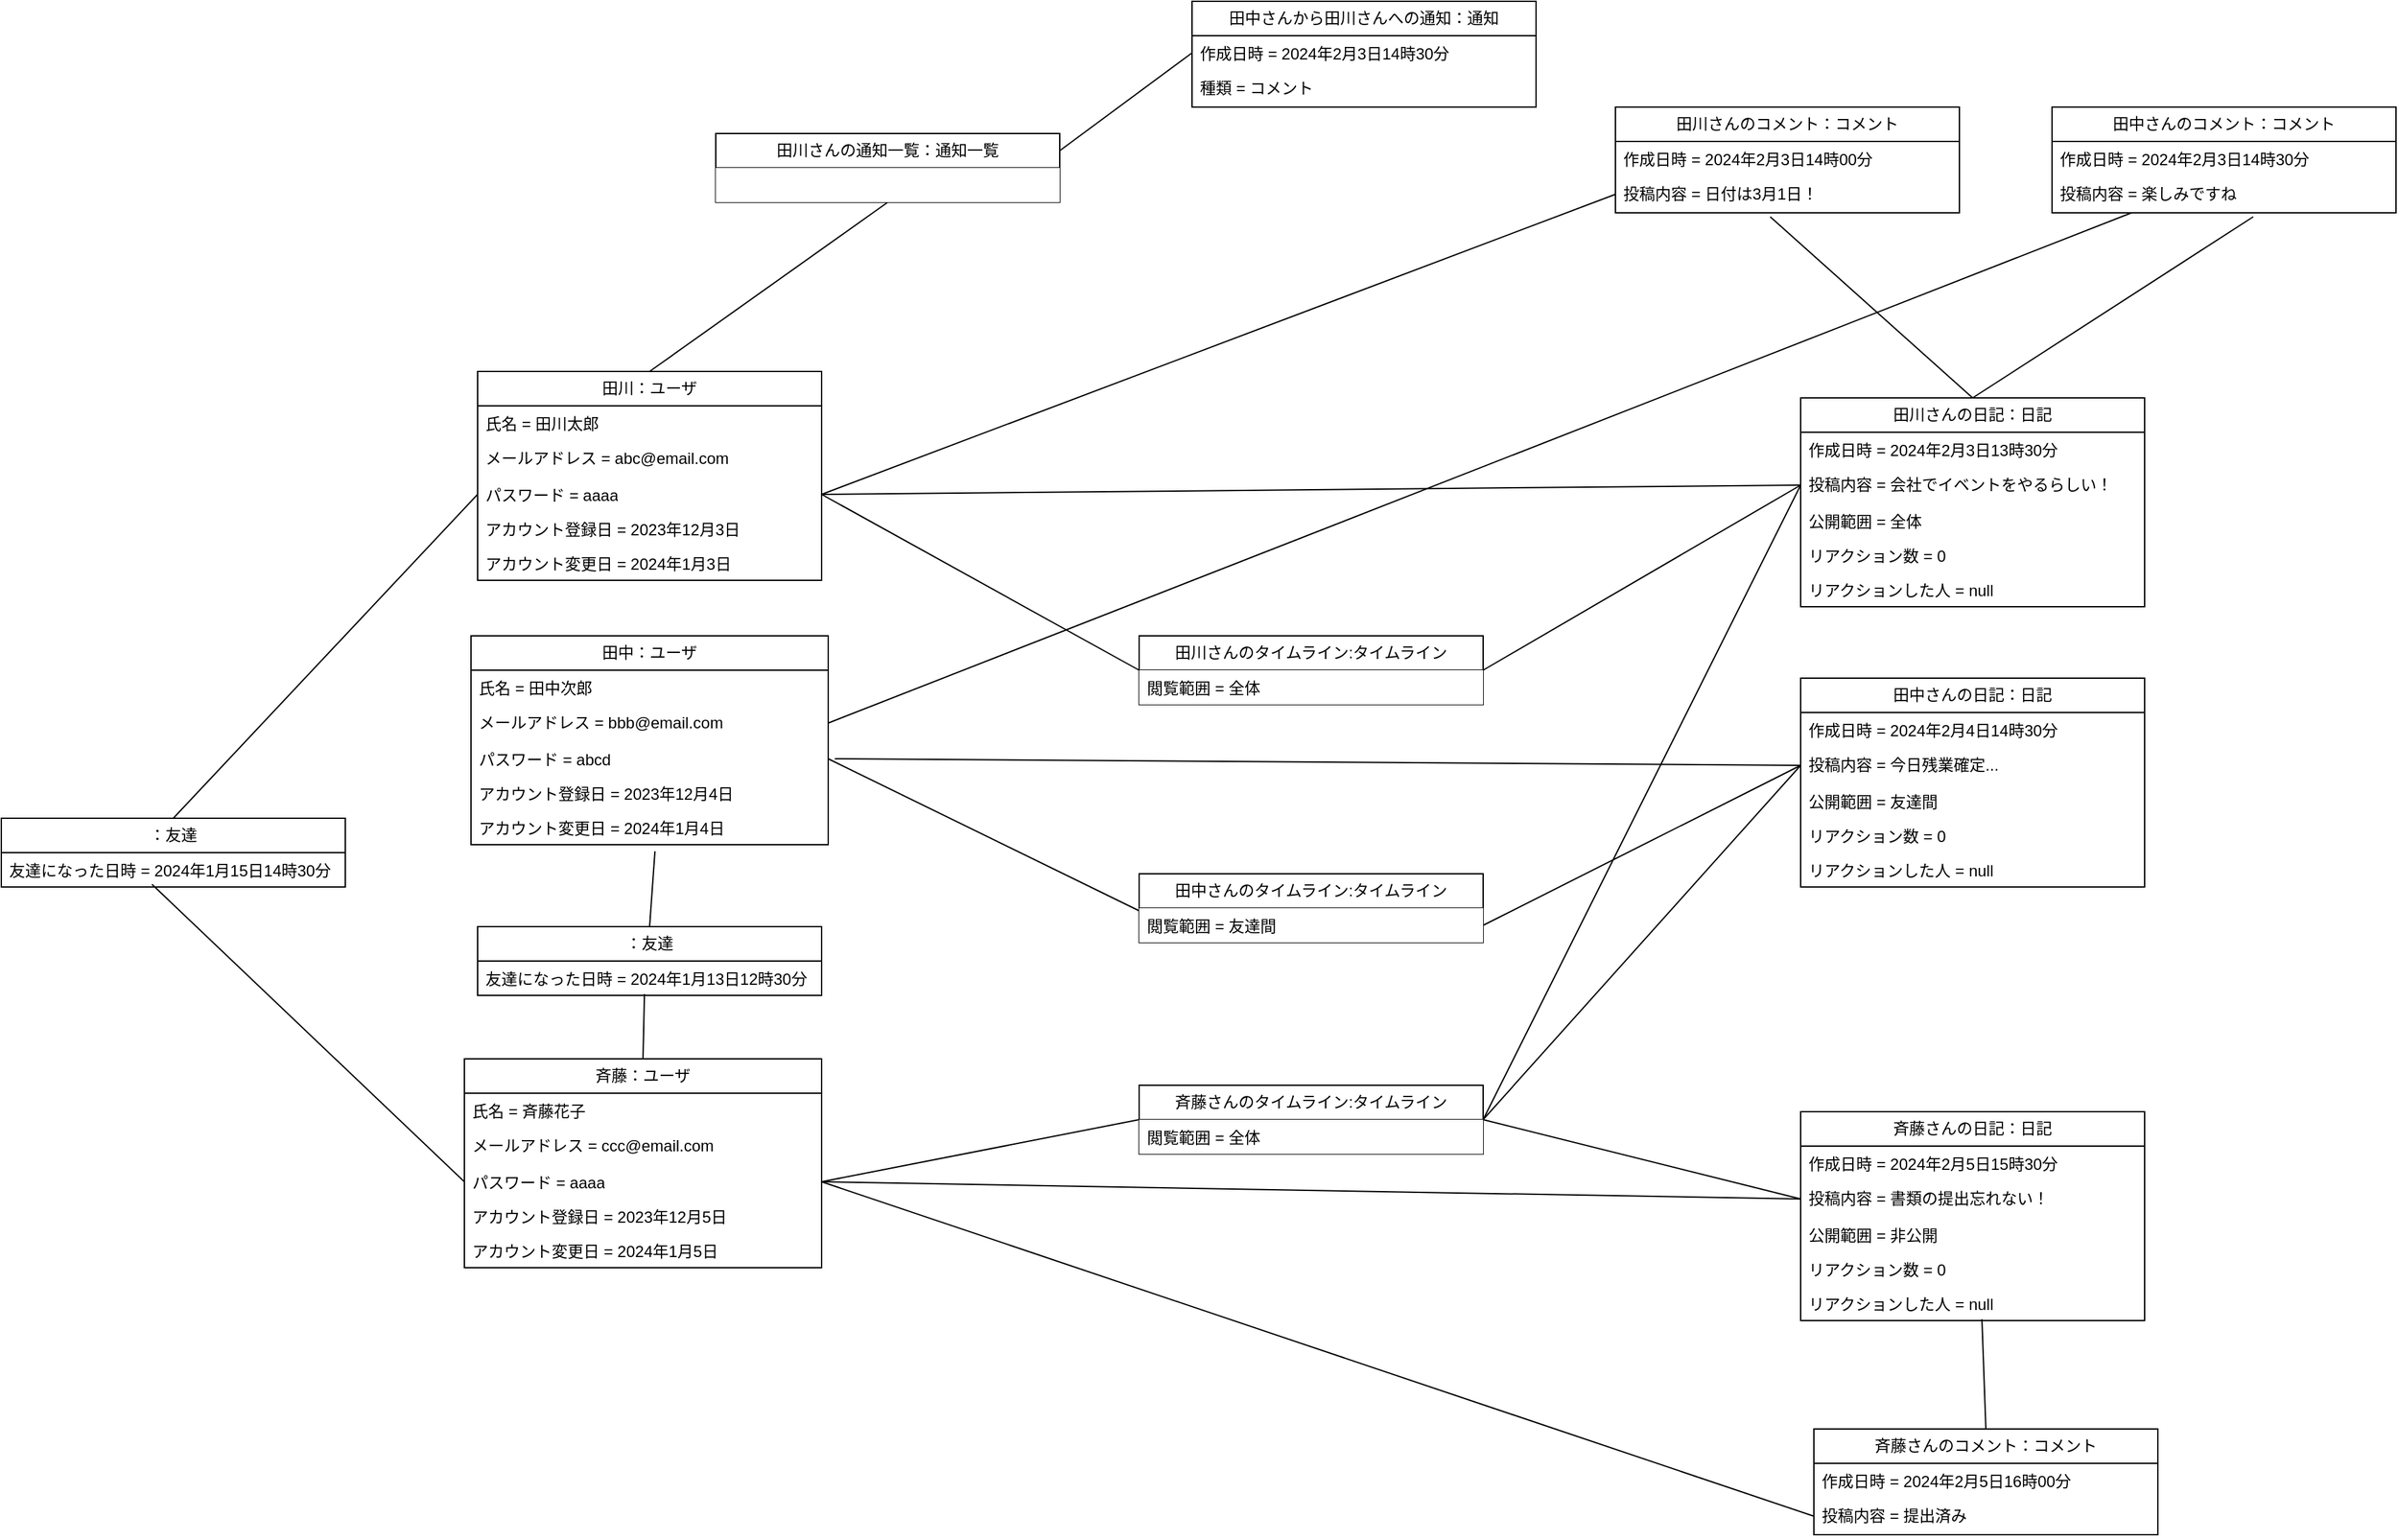 <mxfile version="22.1.21" type="device">
  <diagram name="ページ1" id="kF2DnnwxLdY34Rmvxa2c">
    <mxGraphModel dx="2234" dy="1541" grid="1" gridSize="10" guides="1" tooltips="1" connect="1" arrows="1" fold="1" page="0" pageScale="1" pageWidth="827" pageHeight="1169" math="0" shadow="0">
      <root>
        <mxCell id="0" />
        <mxCell id="1" parent="0" />
        <mxCell id="2xDXSOiU6W4gctT_W5Wa-19" value="田川：ユーザ" style="swimlane;fontStyle=0;childLayout=stackLayout;horizontal=1;startSize=26;fillColor=none;horizontalStack=0;resizeParent=1;resizeParentMax=0;resizeLast=0;collapsible=1;marginBottom=0;whiteSpace=wrap;html=1;" parent="1" vertex="1">
          <mxGeometry x="-100" y="-240" width="260" height="158" as="geometry" />
        </mxCell>
        <mxCell id="2xDXSOiU6W4gctT_W5Wa-20" value="氏名 = 田川太郎" style="text;strokeColor=none;fillColor=none;align=left;verticalAlign=top;spacingLeft=4;spacingRight=4;overflow=hidden;rotatable=0;points=[[0,0.5],[1,0.5]];portConstraint=eastwest;whiteSpace=wrap;html=1;" parent="2xDXSOiU6W4gctT_W5Wa-19" vertex="1">
          <mxGeometry y="26" width="260" height="26" as="geometry" />
        </mxCell>
        <mxCell id="2xDXSOiU6W4gctT_W5Wa-21" value="メールアドレス = abc@email.com" style="text;strokeColor=none;fillColor=none;align=left;verticalAlign=top;spacingLeft=4;spacingRight=4;overflow=hidden;rotatable=0;points=[[0,0.5],[1,0.5]];portConstraint=eastwest;whiteSpace=wrap;html=1;" parent="2xDXSOiU6W4gctT_W5Wa-19" vertex="1">
          <mxGeometry y="52" width="260" height="28" as="geometry" />
        </mxCell>
        <mxCell id="2xDXSOiU6W4gctT_W5Wa-22" value="パスワード = aaaa" style="text;strokeColor=none;fillColor=none;align=left;verticalAlign=top;spacingLeft=4;spacingRight=4;overflow=hidden;rotatable=0;points=[[0,0.5],[1,0.5]];portConstraint=eastwest;whiteSpace=wrap;html=1;" parent="2xDXSOiU6W4gctT_W5Wa-19" vertex="1">
          <mxGeometry y="80" width="260" height="26" as="geometry" />
        </mxCell>
        <mxCell id="2xDXSOiU6W4gctT_W5Wa-23" value="アカウント登録日 = 2023年12月3日" style="text;strokeColor=none;fillColor=none;align=left;verticalAlign=top;spacingLeft=4;spacingRight=4;overflow=hidden;rotatable=0;points=[[0,0.5],[1,0.5]];portConstraint=eastwest;whiteSpace=wrap;html=1;" parent="2xDXSOiU6W4gctT_W5Wa-19" vertex="1">
          <mxGeometry y="106" width="260" height="26" as="geometry" />
        </mxCell>
        <mxCell id="2xDXSOiU6W4gctT_W5Wa-24" value="アカウント変更日 = 2024年1月3日" style="text;strokeColor=none;fillColor=none;align=left;verticalAlign=top;spacingLeft=4;spacingRight=4;overflow=hidden;rotatable=0;points=[[0,0.5],[1,0.5]];portConstraint=eastwest;whiteSpace=wrap;html=1;" parent="2xDXSOiU6W4gctT_W5Wa-19" vertex="1">
          <mxGeometry y="132" width="260" height="26" as="geometry" />
        </mxCell>
        <mxCell id="2xDXSOiU6W4gctT_W5Wa-25" value="田中：ユーザ" style="swimlane;fontStyle=0;childLayout=stackLayout;horizontal=1;startSize=26;fillColor=none;horizontalStack=0;resizeParent=1;resizeParentMax=0;resizeLast=0;collapsible=1;marginBottom=0;whiteSpace=wrap;html=1;" parent="1" vertex="1">
          <mxGeometry x="-105" y="-40" width="270" height="158" as="geometry" />
        </mxCell>
        <mxCell id="2xDXSOiU6W4gctT_W5Wa-26" value="氏名 = 田中次郎" style="text;strokeColor=none;fillColor=none;align=left;verticalAlign=top;spacingLeft=4;spacingRight=4;overflow=hidden;rotatable=0;points=[[0,0.5],[1,0.5]];portConstraint=eastwest;whiteSpace=wrap;html=1;" parent="2xDXSOiU6W4gctT_W5Wa-25" vertex="1">
          <mxGeometry y="26" width="270" height="26" as="geometry" />
        </mxCell>
        <mxCell id="2xDXSOiU6W4gctT_W5Wa-27" value="メールアドレス = bbb@email.com" style="text;strokeColor=none;fillColor=none;align=left;verticalAlign=top;spacingLeft=4;spacingRight=4;overflow=hidden;rotatable=0;points=[[0,0.5],[1,0.5]];portConstraint=eastwest;whiteSpace=wrap;html=1;" parent="2xDXSOiU6W4gctT_W5Wa-25" vertex="1">
          <mxGeometry y="52" width="270" height="28" as="geometry" />
        </mxCell>
        <mxCell id="2xDXSOiU6W4gctT_W5Wa-28" value="パスワード = abcd" style="text;strokeColor=none;fillColor=none;align=left;verticalAlign=top;spacingLeft=4;spacingRight=4;overflow=hidden;rotatable=0;points=[[0,0.5],[1,0.5]];portConstraint=eastwest;whiteSpace=wrap;html=1;" parent="2xDXSOiU6W4gctT_W5Wa-25" vertex="1">
          <mxGeometry y="80" width="270" height="26" as="geometry" />
        </mxCell>
        <mxCell id="2xDXSOiU6W4gctT_W5Wa-29" value="アカウント登録日 = 2023年12月4日" style="text;strokeColor=none;fillColor=none;align=left;verticalAlign=top;spacingLeft=4;spacingRight=4;overflow=hidden;rotatable=0;points=[[0,0.5],[1,0.5]];portConstraint=eastwest;whiteSpace=wrap;html=1;" parent="2xDXSOiU6W4gctT_W5Wa-25" vertex="1">
          <mxGeometry y="106" width="270" height="26" as="geometry" />
        </mxCell>
        <mxCell id="2xDXSOiU6W4gctT_W5Wa-30" value="アカウント変更日 = 2024年1月4日" style="text;strokeColor=none;fillColor=none;align=left;verticalAlign=top;spacingLeft=4;spacingRight=4;overflow=hidden;rotatable=0;points=[[0,0.5],[1,0.5]];portConstraint=eastwest;whiteSpace=wrap;html=1;" parent="2xDXSOiU6W4gctT_W5Wa-25" vertex="1">
          <mxGeometry y="132" width="270" height="26" as="geometry" />
        </mxCell>
        <mxCell id="2xDXSOiU6W4gctT_W5Wa-31" value="斉藤：ユーザ" style="swimlane;fontStyle=0;childLayout=stackLayout;horizontal=1;startSize=26;fillColor=none;horizontalStack=0;resizeParent=1;resizeParentMax=0;resizeLast=0;collapsible=1;marginBottom=0;whiteSpace=wrap;html=1;" parent="1" vertex="1">
          <mxGeometry x="-110" y="280" width="270" height="158" as="geometry" />
        </mxCell>
        <mxCell id="2xDXSOiU6W4gctT_W5Wa-32" value="氏名 = 斉藤花子" style="text;strokeColor=none;fillColor=none;align=left;verticalAlign=top;spacingLeft=4;spacingRight=4;overflow=hidden;rotatable=0;points=[[0,0.5],[1,0.5]];portConstraint=eastwest;whiteSpace=wrap;html=1;" parent="2xDXSOiU6W4gctT_W5Wa-31" vertex="1">
          <mxGeometry y="26" width="270" height="26" as="geometry" />
        </mxCell>
        <mxCell id="2xDXSOiU6W4gctT_W5Wa-33" value="メールアドレス = ccc@email.com" style="text;strokeColor=none;fillColor=none;align=left;verticalAlign=top;spacingLeft=4;spacingRight=4;overflow=hidden;rotatable=0;points=[[0,0.5],[1,0.5]];portConstraint=eastwest;whiteSpace=wrap;html=1;" parent="2xDXSOiU6W4gctT_W5Wa-31" vertex="1">
          <mxGeometry y="52" width="270" height="28" as="geometry" />
        </mxCell>
        <mxCell id="2xDXSOiU6W4gctT_W5Wa-34" value="パスワード = aaaa" style="text;strokeColor=none;fillColor=none;align=left;verticalAlign=top;spacingLeft=4;spacingRight=4;overflow=hidden;rotatable=0;points=[[0,0.5],[1,0.5]];portConstraint=eastwest;whiteSpace=wrap;html=1;" parent="2xDXSOiU6W4gctT_W5Wa-31" vertex="1">
          <mxGeometry y="80" width="270" height="26" as="geometry" />
        </mxCell>
        <mxCell id="2xDXSOiU6W4gctT_W5Wa-35" value="アカウント登録日 = 2023年12月5日" style="text;strokeColor=none;fillColor=none;align=left;verticalAlign=top;spacingLeft=4;spacingRight=4;overflow=hidden;rotatable=0;points=[[0,0.5],[1,0.5]];portConstraint=eastwest;whiteSpace=wrap;html=1;" parent="2xDXSOiU6W4gctT_W5Wa-31" vertex="1">
          <mxGeometry y="106" width="270" height="26" as="geometry" />
        </mxCell>
        <mxCell id="2xDXSOiU6W4gctT_W5Wa-36" value="アカウント変更日 = 2024年1月5日" style="text;strokeColor=none;fillColor=none;align=left;verticalAlign=top;spacingLeft=4;spacingRight=4;overflow=hidden;rotatable=0;points=[[0,0.5],[1,0.5]];portConstraint=eastwest;whiteSpace=wrap;html=1;" parent="2xDXSOiU6W4gctT_W5Wa-31" vertex="1">
          <mxGeometry y="132" width="270" height="26" as="geometry" />
        </mxCell>
        <mxCell id="2xDXSOiU6W4gctT_W5Wa-37" value="田川さんの日記：日記" style="swimlane;fontStyle=0;childLayout=stackLayout;horizontal=1;startSize=26;fillColor=none;horizontalStack=0;resizeParent=1;resizeParentMax=0;resizeLast=0;collapsible=1;marginBottom=0;whiteSpace=wrap;html=1;" parent="1" vertex="1">
          <mxGeometry x="900" y="-220" width="260" height="158" as="geometry" />
        </mxCell>
        <mxCell id="2xDXSOiU6W4gctT_W5Wa-38" value="作成日時 =&amp;nbsp;2024年2月3日13時30分" style="text;strokeColor=none;fillColor=none;align=left;verticalAlign=top;spacingLeft=4;spacingRight=4;overflow=hidden;rotatable=0;points=[[0,0.5],[1,0.5]];portConstraint=eastwest;whiteSpace=wrap;html=1;" parent="2xDXSOiU6W4gctT_W5Wa-37" vertex="1">
          <mxGeometry y="26" width="260" height="26" as="geometry" />
        </mxCell>
        <mxCell id="2xDXSOiU6W4gctT_W5Wa-39" value="投稿内容 =&amp;nbsp;会社でイベントをやるらしい！" style="text;strokeColor=none;fillColor=none;align=left;verticalAlign=top;spacingLeft=4;spacingRight=4;overflow=hidden;rotatable=0;points=[[0,0.5],[1,0.5]];portConstraint=eastwest;whiteSpace=wrap;html=1;" parent="2xDXSOiU6W4gctT_W5Wa-37" vertex="1">
          <mxGeometry y="52" width="260" height="28" as="geometry" />
        </mxCell>
        <mxCell id="2xDXSOiU6W4gctT_W5Wa-40" value="公開範囲 = 全体" style="text;strokeColor=none;fillColor=none;align=left;verticalAlign=top;spacingLeft=4;spacingRight=4;overflow=hidden;rotatable=0;points=[[0,0.5],[1,0.5]];portConstraint=eastwest;whiteSpace=wrap;html=1;" parent="2xDXSOiU6W4gctT_W5Wa-37" vertex="1">
          <mxGeometry y="80" width="260" height="26" as="geometry" />
        </mxCell>
        <mxCell id="_JzRn4TrgBJhG6hMjxWI-5" value="リアクション数 = 0" style="text;strokeColor=none;fillColor=none;align=left;verticalAlign=top;spacingLeft=4;spacingRight=4;overflow=hidden;rotatable=0;points=[[0,0.5],[1,0.5]];portConstraint=eastwest;whiteSpace=wrap;html=1;" parent="2xDXSOiU6W4gctT_W5Wa-37" vertex="1">
          <mxGeometry y="106" width="260" height="26" as="geometry" />
        </mxCell>
        <mxCell id="_JzRn4TrgBJhG6hMjxWI-6" value="リアクションした人 = null" style="text;strokeColor=none;fillColor=none;align=left;verticalAlign=top;spacingLeft=4;spacingRight=4;overflow=hidden;rotatable=0;points=[[0,0.5],[1,0.5]];portConstraint=eastwest;whiteSpace=wrap;html=1;" parent="2xDXSOiU6W4gctT_W5Wa-37" vertex="1">
          <mxGeometry y="132" width="260" height="26" as="geometry" />
        </mxCell>
        <mxCell id="2xDXSOiU6W4gctT_W5Wa-41" value="田中さんの日記：日記" style="swimlane;fontStyle=0;childLayout=stackLayout;horizontal=1;startSize=26;fillColor=none;horizontalStack=0;resizeParent=1;resizeParentMax=0;resizeLast=0;collapsible=1;marginBottom=0;whiteSpace=wrap;html=1;" parent="1" vertex="1">
          <mxGeometry x="900" y="-8" width="260" height="158" as="geometry" />
        </mxCell>
        <mxCell id="2xDXSOiU6W4gctT_W5Wa-42" value="作成日時 =&amp;nbsp;2024年2月4日14時30分" style="text;strokeColor=none;fillColor=none;align=left;verticalAlign=top;spacingLeft=4;spacingRight=4;overflow=hidden;rotatable=0;points=[[0,0.5],[1,0.5]];portConstraint=eastwest;whiteSpace=wrap;html=1;" parent="2xDXSOiU6W4gctT_W5Wa-41" vertex="1">
          <mxGeometry y="26" width="260" height="26" as="geometry" />
        </mxCell>
        <mxCell id="2xDXSOiU6W4gctT_W5Wa-43" value="投稿内容 =&amp;nbsp;今日残業確定..." style="text;strokeColor=none;fillColor=none;align=left;verticalAlign=top;spacingLeft=4;spacingRight=4;overflow=hidden;rotatable=0;points=[[0,0.5],[1,0.5]];portConstraint=eastwest;whiteSpace=wrap;html=1;" parent="2xDXSOiU6W4gctT_W5Wa-41" vertex="1">
          <mxGeometry y="52" width="260" height="28" as="geometry" />
        </mxCell>
        <mxCell id="2xDXSOiU6W4gctT_W5Wa-44" value="公開範囲 = 友達間" style="text;strokeColor=none;fillColor=none;align=left;verticalAlign=top;spacingLeft=4;spacingRight=4;overflow=hidden;rotatable=0;points=[[0,0.5],[1,0.5]];portConstraint=eastwest;whiteSpace=wrap;html=1;" parent="2xDXSOiU6W4gctT_W5Wa-41" vertex="1">
          <mxGeometry y="80" width="260" height="26" as="geometry" />
        </mxCell>
        <mxCell id="_JzRn4TrgBJhG6hMjxWI-9" value="リアクション数 = 0" style="text;strokeColor=none;fillColor=none;align=left;verticalAlign=top;spacingLeft=4;spacingRight=4;overflow=hidden;rotatable=0;points=[[0,0.5],[1,0.5]];portConstraint=eastwest;whiteSpace=wrap;html=1;" parent="2xDXSOiU6W4gctT_W5Wa-41" vertex="1">
          <mxGeometry y="106" width="260" height="26" as="geometry" />
        </mxCell>
        <mxCell id="_JzRn4TrgBJhG6hMjxWI-10" value="リアクションした人 = null" style="text;strokeColor=none;fillColor=none;align=left;verticalAlign=top;spacingLeft=4;spacingRight=4;overflow=hidden;rotatable=0;points=[[0,0.5],[1,0.5]];portConstraint=eastwest;whiteSpace=wrap;html=1;" parent="2xDXSOiU6W4gctT_W5Wa-41" vertex="1">
          <mxGeometry y="132" width="260" height="26" as="geometry" />
        </mxCell>
        <mxCell id="2xDXSOiU6W4gctT_W5Wa-45" value="斉藤さんの日記：日記" style="swimlane;fontStyle=0;childLayout=stackLayout;horizontal=1;startSize=26;fillColor=none;horizontalStack=0;resizeParent=1;resizeParentMax=0;resizeLast=0;collapsible=1;marginBottom=0;whiteSpace=wrap;html=1;" parent="1" vertex="1">
          <mxGeometry x="900" y="320" width="260" height="158" as="geometry" />
        </mxCell>
        <mxCell id="2xDXSOiU6W4gctT_W5Wa-46" value="作成日時 =&amp;nbsp;2024年2月5日15時30分" style="text;strokeColor=none;fillColor=none;align=left;verticalAlign=top;spacingLeft=4;spacingRight=4;overflow=hidden;rotatable=0;points=[[0,0.5],[1,0.5]];portConstraint=eastwest;whiteSpace=wrap;html=1;" parent="2xDXSOiU6W4gctT_W5Wa-45" vertex="1">
          <mxGeometry y="26" width="260" height="26" as="geometry" />
        </mxCell>
        <mxCell id="2xDXSOiU6W4gctT_W5Wa-47" value="投稿内容 =&amp;nbsp;書類の提出忘れない！" style="text;strokeColor=none;fillColor=none;align=left;verticalAlign=top;spacingLeft=4;spacingRight=4;overflow=hidden;rotatable=0;points=[[0,0.5],[1,0.5]];portConstraint=eastwest;whiteSpace=wrap;html=1;" parent="2xDXSOiU6W4gctT_W5Wa-45" vertex="1">
          <mxGeometry y="52" width="260" height="28" as="geometry" />
        </mxCell>
        <mxCell id="2xDXSOiU6W4gctT_W5Wa-48" value="公開範囲 = 非公開" style="text;strokeColor=none;fillColor=none;align=left;verticalAlign=top;spacingLeft=4;spacingRight=4;overflow=hidden;rotatable=0;points=[[0,0.5],[1,0.5]];portConstraint=eastwest;whiteSpace=wrap;html=1;" parent="2xDXSOiU6W4gctT_W5Wa-45" vertex="1">
          <mxGeometry y="80" width="260" height="26" as="geometry" />
        </mxCell>
        <mxCell id="_JzRn4TrgBJhG6hMjxWI-7" value="リアクション数 = 0" style="text;strokeColor=none;fillColor=none;align=left;verticalAlign=top;spacingLeft=4;spacingRight=4;overflow=hidden;rotatable=0;points=[[0,0.5],[1,0.5]];portConstraint=eastwest;whiteSpace=wrap;html=1;" parent="2xDXSOiU6W4gctT_W5Wa-45" vertex="1">
          <mxGeometry y="106" width="260" height="26" as="geometry" />
        </mxCell>
        <mxCell id="_JzRn4TrgBJhG6hMjxWI-8" value="リアクションした人 = null" style="text;strokeColor=none;fillColor=none;align=left;verticalAlign=top;spacingLeft=4;spacingRight=4;overflow=hidden;rotatable=0;points=[[0,0.5],[1,0.5]];portConstraint=eastwest;whiteSpace=wrap;html=1;" parent="2xDXSOiU6W4gctT_W5Wa-45" vertex="1">
          <mxGeometry y="132" width="260" height="26" as="geometry" />
        </mxCell>
        <mxCell id="2xDXSOiU6W4gctT_W5Wa-49" style="edgeStyle=none;curved=1;rounded=0;orthogonalLoop=1;jettySize=auto;html=1;exitX=0;exitY=0.5;exitDx=0;exitDy=0;entryX=1;entryY=0.5;entryDx=0;entryDy=0;fontSize=12;endArrow=none;endFill=0;" parent="1" source="2xDXSOiU6W4gctT_W5Wa-47" target="2xDXSOiU6W4gctT_W5Wa-34" edge="1">
          <mxGeometry relative="1" as="geometry" />
        </mxCell>
        <mxCell id="2xDXSOiU6W4gctT_W5Wa-50" style="edgeStyle=none;curved=1;rounded=0;orthogonalLoop=1;jettySize=auto;html=1;exitX=0;exitY=0.5;exitDx=0;exitDy=0;entryX=1;entryY=0.5;entryDx=0;entryDy=0;fontSize=12;startSize=8;endSize=8;endArrow=none;endFill=0;" parent="1" source="2xDXSOiU6W4gctT_W5Wa-39" target="2xDXSOiU6W4gctT_W5Wa-22" edge="1">
          <mxGeometry relative="1" as="geometry" />
        </mxCell>
        <mxCell id="2xDXSOiU6W4gctT_W5Wa-51" value="：友達" style="swimlane;fontStyle=0;childLayout=stackLayout;horizontal=1;startSize=26;fillColor=none;horizontalStack=0;resizeParent=1;resizeParentMax=0;resizeLast=0;collapsible=1;marginBottom=0;whiteSpace=wrap;html=1;" parent="1" vertex="1">
          <mxGeometry x="-100" y="180" width="260" height="52" as="geometry" />
        </mxCell>
        <mxCell id="2xDXSOiU6W4gctT_W5Wa-52" value="友達になった日時 =&amp;nbsp;2024年1月13日12時30分" style="text;strokeColor=none;fillColor=none;align=left;verticalAlign=top;spacingLeft=4;spacingRight=4;overflow=hidden;rotatable=0;points=[[0,0.5],[1,0.5]];portConstraint=eastwest;whiteSpace=wrap;html=1;" parent="2xDXSOiU6W4gctT_W5Wa-51" vertex="1">
          <mxGeometry y="26" width="260" height="26" as="geometry" />
        </mxCell>
        <mxCell id="2xDXSOiU6W4gctT_W5Wa-53" style="edgeStyle=none;curved=1;rounded=0;orthogonalLoop=1;jettySize=auto;html=1;exitX=0.515;exitY=1.192;exitDx=0;exitDy=0;entryX=0.5;entryY=0;entryDx=0;entryDy=0;fontSize=12;startSize=8;endSize=8;exitPerimeter=0;endArrow=none;endFill=0;" parent="1" source="2xDXSOiU6W4gctT_W5Wa-30" target="2xDXSOiU6W4gctT_W5Wa-51" edge="1">
          <mxGeometry relative="1" as="geometry">
            <mxPoint x="490" y="139" as="targetPoint" />
          </mxGeometry>
        </mxCell>
        <mxCell id="2xDXSOiU6W4gctT_W5Wa-54" style="edgeStyle=none;curved=1;rounded=0;orthogonalLoop=1;jettySize=auto;html=1;exitX=0.5;exitY=0;exitDx=0;exitDy=0;entryX=0.485;entryY=0.962;entryDx=0;entryDy=0;fontSize=12;startSize=8;endSize=8;entryPerimeter=0;endArrow=none;endFill=0;" parent="1" source="2xDXSOiU6W4gctT_W5Wa-31" target="2xDXSOiU6W4gctT_W5Wa-52" edge="1">
          <mxGeometry relative="1" as="geometry">
            <mxPoint x="490" y="139" as="targetPoint" />
          </mxGeometry>
        </mxCell>
        <mxCell id="2xDXSOiU6W4gctT_W5Wa-55" style="edgeStyle=none;curved=1;rounded=0;orthogonalLoop=1;jettySize=auto;html=1;exitX=0;exitY=0.5;exitDx=0;exitDy=0;fontSize=12;startSize=8;endSize=8;endArrow=none;endFill=0;" parent="1" source="2xDXSOiU6W4gctT_W5Wa-43" edge="1">
          <mxGeometry relative="1" as="geometry">
            <mxPoint x="170" y="53" as="targetPoint" />
          </mxGeometry>
        </mxCell>
        <mxCell id="2xDXSOiU6W4gctT_W5Wa-56" style="edgeStyle=none;curved=1;rounded=0;orthogonalLoop=1;jettySize=auto;html=1;exitX=1;exitY=0.5;exitDx=0;exitDy=0;entryX=0;entryY=0.077;entryDx=0;entryDy=0;entryPerimeter=0;fontSize=12;startSize=8;endSize=8;endArrow=none;endFill=0;" parent="1" source="2xDXSOiU6W4gctT_W5Wa-28" target="2xDXSOiU6W4gctT_W5Wa-59" edge="1">
          <mxGeometry relative="1" as="geometry" />
        </mxCell>
        <mxCell id="2xDXSOiU6W4gctT_W5Wa-57" style="edgeStyle=none;curved=1;rounded=0;orthogonalLoop=1;jettySize=auto;html=1;exitX=1;exitY=0.75;exitDx=0;exitDy=0;entryX=0;entryY=0.5;entryDx=0;entryDy=0;fontSize=12;startSize=8;endSize=8;endArrow=none;endFill=0;" parent="1" source="2xDXSOiU6W4gctT_W5Wa-58" target="2xDXSOiU6W4gctT_W5Wa-43" edge="1">
          <mxGeometry relative="1" as="geometry" />
        </mxCell>
        <mxCell id="2xDXSOiU6W4gctT_W5Wa-58" value="田中さんのタイムライン:タイムライン" style="swimlane;fontStyle=0;childLayout=stackLayout;horizontal=1;startSize=26;fillColor=default;horizontalStack=0;resizeParent=1;resizeParentMax=0;resizeLast=0;collapsible=1;marginBottom=0;whiteSpace=wrap;html=1;" parent="1" vertex="1">
          <mxGeometry x="400" y="140" width="260" height="52" as="geometry" />
        </mxCell>
        <mxCell id="2xDXSOiU6W4gctT_W5Wa-59" value="閲覧範囲 = 友達間" style="text;strokeColor=none;fillColor=default;align=left;verticalAlign=top;spacingLeft=4;spacingRight=4;overflow=hidden;rotatable=0;points=[[0,0.5],[1,0.5]];portConstraint=eastwest;whiteSpace=wrap;html=1;" parent="2xDXSOiU6W4gctT_W5Wa-58" vertex="1">
          <mxGeometry y="26" width="260" height="26" as="geometry" />
        </mxCell>
        <mxCell id="2xDXSOiU6W4gctT_W5Wa-60" style="edgeStyle=none;curved=1;rounded=0;orthogonalLoop=1;jettySize=auto;html=1;exitX=1;exitY=0.5;exitDx=0;exitDy=0;entryX=0;entryY=0.5;entryDx=0;entryDy=0;fontSize=12;startSize=8;endSize=8;endArrow=none;endFill=0;" parent="1" source="2xDXSOiU6W4gctT_W5Wa-62" target="2xDXSOiU6W4gctT_W5Wa-39" edge="1">
          <mxGeometry relative="1" as="geometry" />
        </mxCell>
        <mxCell id="2xDXSOiU6W4gctT_W5Wa-61" style="edgeStyle=none;curved=1;rounded=0;orthogonalLoop=1;jettySize=auto;html=1;exitX=0;exitY=0.5;exitDx=0;exitDy=0;entryX=1;entryY=0.5;entryDx=0;entryDy=0;fontSize=12;startSize=8;endSize=8;endArrow=none;endFill=0;" parent="1" source="2xDXSOiU6W4gctT_W5Wa-62" target="2xDXSOiU6W4gctT_W5Wa-22" edge="1">
          <mxGeometry relative="1" as="geometry" />
        </mxCell>
        <mxCell id="2xDXSOiU6W4gctT_W5Wa-62" value="田川さんのタイムライン:タイムライン" style="swimlane;fontStyle=0;childLayout=stackLayout;horizontal=1;startSize=26;fillColor=default;horizontalStack=0;resizeParent=1;resizeParentMax=0;resizeLast=0;collapsible=1;marginBottom=0;whiteSpace=wrap;html=1;" parent="1" vertex="1">
          <mxGeometry x="400" y="-40" width="260" height="52" as="geometry" />
        </mxCell>
        <mxCell id="2xDXSOiU6W4gctT_W5Wa-63" value="閲覧範囲 = 全体" style="text;strokeColor=none;fillColor=default;align=left;verticalAlign=top;spacingLeft=4;spacingRight=4;overflow=hidden;rotatable=0;points=[[0,0.5],[1,0.5]];portConstraint=eastwest;whiteSpace=wrap;html=1;" parent="2xDXSOiU6W4gctT_W5Wa-62" vertex="1">
          <mxGeometry y="26" width="260" height="26" as="geometry" />
        </mxCell>
        <mxCell id="2xDXSOiU6W4gctT_W5Wa-64" style="edgeStyle=none;curved=1;rounded=0;orthogonalLoop=1;jettySize=auto;html=1;exitX=1;exitY=0.5;exitDx=0;exitDy=0;entryX=0;entryY=0.5;entryDx=0;entryDy=0;fontSize=12;startSize=8;endSize=8;endArrow=none;endFill=0;" parent="1" source="2xDXSOiU6W4gctT_W5Wa-68" target="2xDXSOiU6W4gctT_W5Wa-43" edge="1">
          <mxGeometry relative="1" as="geometry" />
        </mxCell>
        <mxCell id="2xDXSOiU6W4gctT_W5Wa-65" style="edgeStyle=none;curved=1;rounded=0;orthogonalLoop=1;jettySize=auto;html=1;exitX=1;exitY=0.5;exitDx=0;exitDy=0;entryX=0;entryY=0.5;entryDx=0;entryDy=0;fontSize=12;startSize=8;endSize=8;endArrow=none;endFill=0;" parent="1" source="2xDXSOiU6W4gctT_W5Wa-68" target="2xDXSOiU6W4gctT_W5Wa-47" edge="1">
          <mxGeometry relative="1" as="geometry" />
        </mxCell>
        <mxCell id="2xDXSOiU6W4gctT_W5Wa-66" style="edgeStyle=none;curved=1;rounded=0;orthogonalLoop=1;jettySize=auto;html=1;exitX=1;exitY=0.5;exitDx=0;exitDy=0;entryX=0;entryY=0.5;entryDx=0;entryDy=0;fontSize=12;startSize=8;endSize=8;endArrow=none;endFill=0;" parent="1" source="2xDXSOiU6W4gctT_W5Wa-68" target="2xDXSOiU6W4gctT_W5Wa-39" edge="1">
          <mxGeometry relative="1" as="geometry" />
        </mxCell>
        <mxCell id="2xDXSOiU6W4gctT_W5Wa-67" style="edgeStyle=none;curved=1;rounded=0;orthogonalLoop=1;jettySize=auto;html=1;exitX=0;exitY=0.5;exitDx=0;exitDy=0;entryX=1;entryY=0.5;entryDx=0;entryDy=0;fontSize=12;startSize=8;endSize=8;endArrow=none;endFill=0;" parent="1" source="2xDXSOiU6W4gctT_W5Wa-68" target="2xDXSOiU6W4gctT_W5Wa-34" edge="1">
          <mxGeometry relative="1" as="geometry" />
        </mxCell>
        <mxCell id="2xDXSOiU6W4gctT_W5Wa-68" value="斉藤さんのタイムライン:タイムライン" style="swimlane;fontStyle=0;childLayout=stackLayout;horizontal=1;startSize=26;fillColor=default;horizontalStack=0;resizeParent=1;resizeParentMax=0;resizeLast=0;collapsible=1;marginBottom=0;whiteSpace=wrap;html=1;" parent="1" vertex="1">
          <mxGeometry x="400" y="300" width="260" height="52" as="geometry" />
        </mxCell>
        <mxCell id="2xDXSOiU6W4gctT_W5Wa-69" value="閲覧範囲 = 全体" style="text;strokeColor=none;fillColor=default;align=left;verticalAlign=top;spacingLeft=4;spacingRight=4;overflow=hidden;rotatable=0;points=[[0,0.5],[1,0.5]];portConstraint=eastwest;whiteSpace=wrap;html=1;" parent="2xDXSOiU6W4gctT_W5Wa-68" vertex="1">
          <mxGeometry y="26" width="260" height="26" as="geometry" />
        </mxCell>
        <mxCell id="2xDXSOiU6W4gctT_W5Wa-70" value="田川さんのコメント：コメント" style="swimlane;fontStyle=0;childLayout=stackLayout;horizontal=1;startSize=26;fillColor=none;horizontalStack=0;resizeParent=1;resizeParentMax=0;resizeLast=0;collapsible=1;marginBottom=0;whiteSpace=wrap;html=1;" parent="1" vertex="1">
          <mxGeometry x="760" y="-440" width="260" height="80" as="geometry" />
        </mxCell>
        <mxCell id="2xDXSOiU6W4gctT_W5Wa-71" value="作成日時 =&amp;nbsp;2024年2月3日14時00分" style="text;strokeColor=none;fillColor=none;align=left;verticalAlign=top;spacingLeft=4;spacingRight=4;overflow=hidden;rotatable=0;points=[[0,0.5],[1,0.5]];portConstraint=eastwest;whiteSpace=wrap;html=1;" parent="2xDXSOiU6W4gctT_W5Wa-70" vertex="1">
          <mxGeometry y="26" width="260" height="26" as="geometry" />
        </mxCell>
        <mxCell id="2xDXSOiU6W4gctT_W5Wa-72" value="投稿内容 = 日付は3月1日！" style="text;strokeColor=none;fillColor=none;align=left;verticalAlign=top;spacingLeft=4;spacingRight=4;overflow=hidden;rotatable=0;points=[[0,0.5],[1,0.5]];portConstraint=eastwest;whiteSpace=wrap;html=1;" parent="2xDXSOiU6W4gctT_W5Wa-70" vertex="1">
          <mxGeometry y="52" width="260" height="28" as="geometry" />
        </mxCell>
        <mxCell id="2xDXSOiU6W4gctT_W5Wa-74" style="edgeStyle=none;curved=1;rounded=0;orthogonalLoop=1;jettySize=auto;html=1;exitX=0.5;exitY=0;exitDx=0;exitDy=0;entryX=0.45;entryY=1.107;entryDx=0;entryDy=0;entryPerimeter=0;fontSize=12;startSize=8;endSize=8;endArrow=none;endFill=0;" parent="1" source="2xDXSOiU6W4gctT_W5Wa-37" target="2xDXSOiU6W4gctT_W5Wa-72" edge="1">
          <mxGeometry relative="1" as="geometry">
            <mxPoint x="881.68" y="-333.376" as="targetPoint" />
          </mxGeometry>
        </mxCell>
        <mxCell id="2xDXSOiU6W4gctT_W5Wa-75" value="田中さんのコメント：コメント" style="swimlane;fontStyle=0;childLayout=stackLayout;horizontal=1;startSize=26;fillColor=none;horizontalStack=0;resizeParent=1;resizeParentMax=0;resizeLast=0;collapsible=1;marginBottom=0;whiteSpace=wrap;html=1;" parent="1" vertex="1">
          <mxGeometry x="1090" y="-440" width="260" height="80" as="geometry" />
        </mxCell>
        <mxCell id="2xDXSOiU6W4gctT_W5Wa-76" value="作成日時 =&amp;nbsp;2024年2月3日14時30分" style="text;strokeColor=none;fillColor=none;align=left;verticalAlign=top;spacingLeft=4;spacingRight=4;overflow=hidden;rotatable=0;points=[[0,0.5],[1,0.5]];portConstraint=eastwest;whiteSpace=wrap;html=1;" parent="2xDXSOiU6W4gctT_W5Wa-75" vertex="1">
          <mxGeometry y="26" width="260" height="26" as="geometry" />
        </mxCell>
        <mxCell id="2xDXSOiU6W4gctT_W5Wa-77" value="投稿内容 = 楽しみですね" style="text;strokeColor=none;fillColor=none;align=left;verticalAlign=top;spacingLeft=4;spacingRight=4;overflow=hidden;rotatable=0;points=[[0,0.5],[1,0.5]];portConstraint=eastwest;whiteSpace=wrap;html=1;" parent="2xDXSOiU6W4gctT_W5Wa-75" vertex="1">
          <mxGeometry y="52" width="260" height="28" as="geometry" />
        </mxCell>
        <mxCell id="2xDXSOiU6W4gctT_W5Wa-79" style="edgeStyle=none;curved=1;rounded=0;orthogonalLoop=1;jettySize=auto;html=1;exitX=0.5;exitY=0;exitDx=0;exitDy=0;entryX=0.585;entryY=1.107;entryDx=0;entryDy=0;entryPerimeter=0;fontSize=12;startSize=8;endSize=8;endArrow=none;endFill=0;" parent="1" source="2xDXSOiU6W4gctT_W5Wa-37" target="2xDXSOiU6W4gctT_W5Wa-77" edge="1">
          <mxGeometry relative="1" as="geometry">
            <mxPoint x="1225.98" y="-334.988" as="targetPoint" />
          </mxGeometry>
        </mxCell>
        <mxCell id="2xDXSOiU6W4gctT_W5Wa-80" value="斉藤さんのコメント：コメント" style="swimlane;fontStyle=0;childLayout=stackLayout;horizontal=1;startSize=26;fillColor=none;horizontalStack=0;resizeParent=1;resizeParentMax=0;resizeLast=0;collapsible=1;marginBottom=0;whiteSpace=wrap;html=1;" parent="1" vertex="1">
          <mxGeometry x="910" y="560" width="260" height="80" as="geometry" />
        </mxCell>
        <mxCell id="2xDXSOiU6W4gctT_W5Wa-81" value="作成日時 =&amp;nbsp;2024年2月5日16時00分" style="text;strokeColor=none;fillColor=none;align=left;verticalAlign=top;spacingLeft=4;spacingRight=4;overflow=hidden;rotatable=0;points=[[0,0.5],[1,0.5]];portConstraint=eastwest;whiteSpace=wrap;html=1;" parent="2xDXSOiU6W4gctT_W5Wa-80" vertex="1">
          <mxGeometry y="26" width="260" height="26" as="geometry" />
        </mxCell>
        <mxCell id="2xDXSOiU6W4gctT_W5Wa-82" value="投稿内容 = 提出済み" style="text;strokeColor=none;fillColor=none;align=left;verticalAlign=top;spacingLeft=4;spacingRight=4;overflow=hidden;rotatable=0;points=[[0,0.5],[1,0.5]];portConstraint=eastwest;whiteSpace=wrap;html=1;" parent="2xDXSOiU6W4gctT_W5Wa-80" vertex="1">
          <mxGeometry y="52" width="260" height="28" as="geometry" />
        </mxCell>
        <mxCell id="2xDXSOiU6W4gctT_W5Wa-84" style="edgeStyle=none;curved=1;rounded=0;orthogonalLoop=1;jettySize=auto;html=1;exitX=0.5;exitY=0;exitDx=0;exitDy=0;fontSize=12;startSize=8;endSize=8;endArrow=none;endFill=0;entryX=0.527;entryY=0.962;entryDx=0;entryDy=0;entryPerimeter=0;" parent="1" source="2xDXSOiU6W4gctT_W5Wa-80" target="_JzRn4TrgBJhG6hMjxWI-8" edge="1">
          <mxGeometry relative="1" as="geometry">
            <mxPoint x="1120" y="480" as="targetPoint" />
          </mxGeometry>
        </mxCell>
        <mxCell id="2xDXSOiU6W4gctT_W5Wa-85" style="edgeStyle=none;curved=1;rounded=0;orthogonalLoop=1;jettySize=auto;html=1;exitX=1;exitY=0.5;exitDx=0;exitDy=0;entryX=0;entryY=0.5;entryDx=0;entryDy=0;fontSize=12;startSize=8;endSize=8;endArrow=none;endFill=0;" parent="1" source="2xDXSOiU6W4gctT_W5Wa-22" target="2xDXSOiU6W4gctT_W5Wa-72" edge="1">
          <mxGeometry relative="1" as="geometry" />
        </mxCell>
        <mxCell id="2xDXSOiU6W4gctT_W5Wa-86" style="edgeStyle=none;curved=1;rounded=0;orthogonalLoop=1;jettySize=auto;html=1;exitX=0.231;exitY=1;exitDx=0;exitDy=0;entryX=1;entryY=0.5;entryDx=0;entryDy=0;fontSize=12;startSize=8;endSize=8;endArrow=none;endFill=0;exitPerimeter=0;" parent="1" source="2xDXSOiU6W4gctT_W5Wa-77" target="2xDXSOiU6W4gctT_W5Wa-27" edge="1">
          <mxGeometry relative="1" as="geometry">
            <mxPoint x="1090" y="-347" as="sourcePoint" />
          </mxGeometry>
        </mxCell>
        <mxCell id="2xDXSOiU6W4gctT_W5Wa-87" style="edgeStyle=none;curved=1;rounded=0;orthogonalLoop=1;jettySize=auto;html=1;exitX=0;exitY=0.5;exitDx=0;exitDy=0;entryX=1;entryY=0.5;entryDx=0;entryDy=0;fontSize=12;startSize=8;endSize=8;endArrow=none;endFill=0;" parent="1" source="2xDXSOiU6W4gctT_W5Wa-82" target="2xDXSOiU6W4gctT_W5Wa-34" edge="1">
          <mxGeometry relative="1" as="geometry" />
        </mxCell>
        <mxCell id="_JzRn4TrgBJhG6hMjxWI-3" style="edgeStyle=none;curved=1;rounded=0;orthogonalLoop=1;jettySize=auto;html=1;exitX=0.5;exitY=0;exitDx=0;exitDy=0;entryX=0;entryY=0.5;entryDx=0;entryDy=0;fontSize=12;startSize=8;endSize=8;endArrow=none;endFill=0;" parent="1" source="_JzRn4TrgBJhG6hMjxWI-1" target="2xDXSOiU6W4gctT_W5Wa-22" edge="1">
          <mxGeometry relative="1" as="geometry" />
        </mxCell>
        <mxCell id="_JzRn4TrgBJhG6hMjxWI-1" value="：友達" style="swimlane;fontStyle=0;childLayout=stackLayout;horizontal=1;startSize=26;fillColor=none;horizontalStack=0;resizeParent=1;resizeParentMax=0;resizeLast=0;collapsible=1;marginBottom=0;whiteSpace=wrap;html=1;" parent="1" vertex="1">
          <mxGeometry x="-460" y="98" width="260" height="52" as="geometry" />
        </mxCell>
        <mxCell id="_JzRn4TrgBJhG6hMjxWI-2" value="友達になった日時 =&amp;nbsp;2024年1月15日14時30分" style="text;strokeColor=none;fillColor=none;align=left;verticalAlign=top;spacingLeft=4;spacingRight=4;overflow=hidden;rotatable=0;points=[[0,0.5],[1,0.5]];portConstraint=eastwest;whiteSpace=wrap;html=1;" parent="_JzRn4TrgBJhG6hMjxWI-1" vertex="1">
          <mxGeometry y="26" width="260" height="26" as="geometry" />
        </mxCell>
        <mxCell id="_JzRn4TrgBJhG6hMjxWI-4" style="edgeStyle=none;curved=1;rounded=0;orthogonalLoop=1;jettySize=auto;html=1;exitX=0;exitY=0.5;exitDx=0;exitDy=0;entryX=0.438;entryY=0.923;entryDx=0;entryDy=0;entryPerimeter=0;fontSize=12;startSize=8;endSize=8;endArrow=none;endFill=0;" parent="1" source="2xDXSOiU6W4gctT_W5Wa-34" target="_JzRn4TrgBJhG6hMjxWI-2" edge="1">
          <mxGeometry relative="1" as="geometry" />
        </mxCell>
        <mxCell id="IbCXAF9I200aGU99ylUJ-1" value="田中さんから田川さんへの通知：通知" style="swimlane;fontStyle=0;childLayout=stackLayout;horizontal=1;startSize=26;fillColor=none;horizontalStack=0;resizeParent=1;resizeParentMax=0;resizeLast=0;collapsible=1;marginBottom=0;whiteSpace=wrap;html=1;" parent="1" vertex="1">
          <mxGeometry x="440" y="-520" width="260" height="80" as="geometry" />
        </mxCell>
        <mxCell id="IbCXAF9I200aGU99ylUJ-2" value="作成日時 =&amp;nbsp;2024年2月3日14時30分" style="text;strokeColor=none;fillColor=none;align=left;verticalAlign=top;spacingLeft=4;spacingRight=4;overflow=hidden;rotatable=0;points=[[0,0.5],[1,0.5]];portConstraint=eastwest;whiteSpace=wrap;html=1;" parent="IbCXAF9I200aGU99ylUJ-1" vertex="1">
          <mxGeometry y="26" width="260" height="26" as="geometry" />
        </mxCell>
        <mxCell id="IbCXAF9I200aGU99ylUJ-3" value="種類 = コメント" style="text;strokeColor=none;fillColor=none;align=left;verticalAlign=top;spacingLeft=4;spacingRight=4;overflow=hidden;rotatable=0;points=[[0,0.5],[1,0.5]];portConstraint=eastwest;whiteSpace=wrap;html=1;" parent="IbCXAF9I200aGU99ylUJ-1" vertex="1">
          <mxGeometry y="52" width="260" height="28" as="geometry" />
        </mxCell>
        <mxCell id="mh-c51KuVe4wiQUdUrpM-5" style="rounded=0;orthogonalLoop=1;jettySize=auto;html=1;exitX=0.5;exitY=1;exitDx=0;exitDy=0;entryX=0.5;entryY=0;entryDx=0;entryDy=0;endArrow=none;endFill=0;" edge="1" parent="1" source="mh-c51KuVe4wiQUdUrpM-1" target="2xDXSOiU6W4gctT_W5Wa-19">
          <mxGeometry relative="1" as="geometry" />
        </mxCell>
        <mxCell id="mh-c51KuVe4wiQUdUrpM-1" value="田川さんの通知一覧：通知一覧" style="swimlane;fontStyle=0;childLayout=stackLayout;horizontal=1;startSize=26;fillColor=default;horizontalStack=0;resizeParent=1;resizeParentMax=0;resizeLast=0;collapsible=1;marginBottom=0;whiteSpace=wrap;html=1;" vertex="1" parent="1">
          <mxGeometry x="80" y="-420" width="260" height="52" as="geometry" />
        </mxCell>
        <mxCell id="mh-c51KuVe4wiQUdUrpM-2" value="" style="text;strokeColor=none;fillColor=default;align=left;verticalAlign=top;spacingLeft=4;spacingRight=4;overflow=hidden;rotatable=0;points=[[0,0.5],[1,0.5]];portConstraint=eastwest;whiteSpace=wrap;html=1;" vertex="1" parent="mh-c51KuVe4wiQUdUrpM-1">
          <mxGeometry y="26" width="260" height="26" as="geometry" />
        </mxCell>
        <mxCell id="mh-c51KuVe4wiQUdUrpM-4" style="rounded=0;orthogonalLoop=1;jettySize=auto;html=1;exitX=0;exitY=0.5;exitDx=0;exitDy=0;entryX=1;entryY=0.25;entryDx=0;entryDy=0;endArrow=none;endFill=0;" edge="1" parent="1" source="IbCXAF9I200aGU99ylUJ-2" target="mh-c51KuVe4wiQUdUrpM-1">
          <mxGeometry relative="1" as="geometry" />
        </mxCell>
      </root>
    </mxGraphModel>
  </diagram>
</mxfile>
